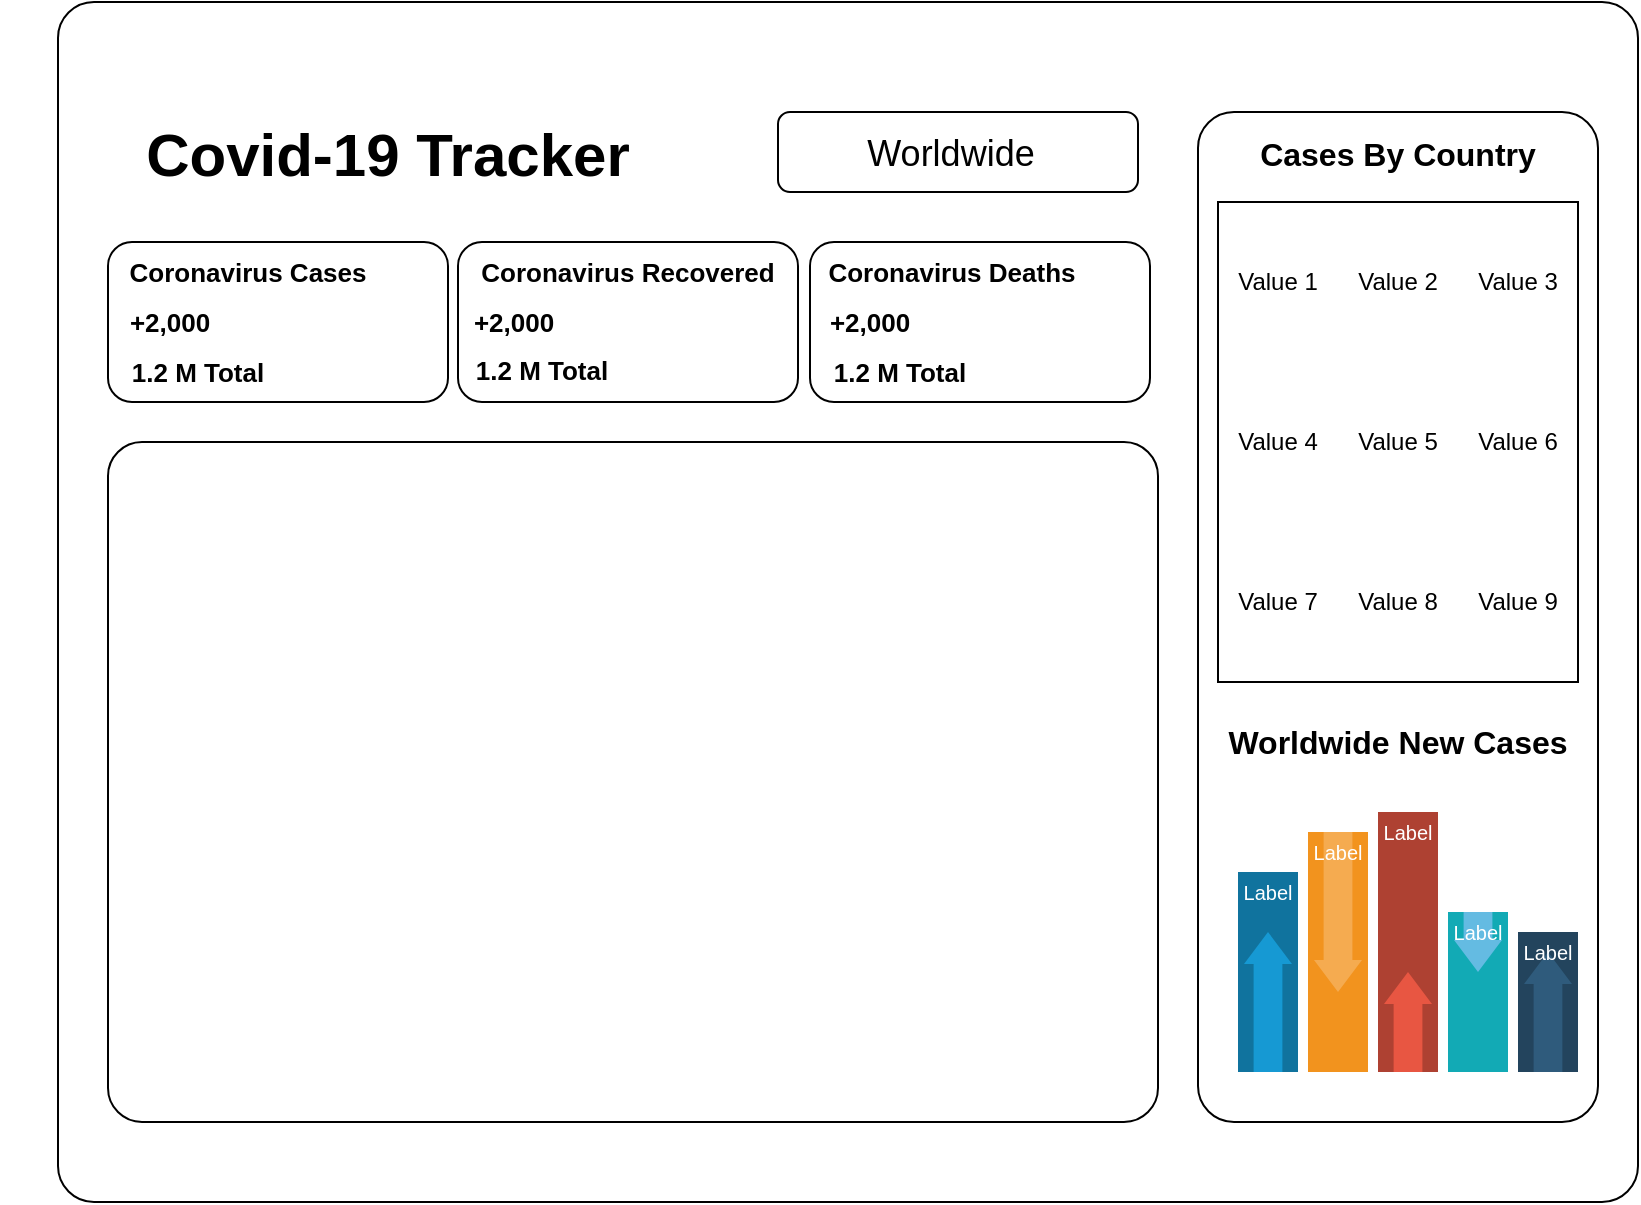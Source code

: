 <mxfile version="20.4.0" type="device"><diagram id="C5RBs43oDa-KdzZeNtuy" name="Page-1"><mxGraphModel dx="1043" dy="581" grid="1" gridSize="10" guides="1" tooltips="1" connect="1" arrows="1" fold="1" page="1" pageScale="1" pageWidth="827" pageHeight="1169" math="0" shadow="0"><root><mxCell id="WIyWlLk6GJQsqaUBKTNV-0"/><mxCell id="WIyWlLk6GJQsqaUBKTNV-1" parent="WIyWlLk6GJQsqaUBKTNV-0"/><mxCell id="hobhZmk7Rx6oEaLdtUVB-1" value="" style="rounded=1;whiteSpace=wrap;html=1;arcSize=3;fontStyle=0" parent="WIyWlLk6GJQsqaUBKTNV-1" vertex="1"><mxGeometry x="30" y="50" width="790" height="600" as="geometry"/></mxCell><mxCell id="ZvwmpqnMhMWZ7acVgHCh-0" value="Covid-19 Tracker" style="text;html=1;strokeColor=none;fillColor=none;align=center;verticalAlign=middle;whiteSpace=wrap;rounded=0;fontSize=30;horizontal=1;fontStyle=1" vertex="1" parent="WIyWlLk6GJQsqaUBKTNV-1"><mxGeometry x="10" y="106" width="370" height="40" as="geometry"/></mxCell><mxCell id="ZvwmpqnMhMWZ7acVgHCh-1" value="" style="rounded=1;whiteSpace=wrap;html=1;fontSize=22;" vertex="1" parent="WIyWlLk6GJQsqaUBKTNV-1"><mxGeometry x="390" y="105" width="180" height="40" as="geometry"/></mxCell><mxCell id="ZvwmpqnMhMWZ7acVgHCh-2" value="Worldwide" style="text;html=1;strokeColor=none;fillColor=none;align=center;verticalAlign=middle;whiteSpace=wrap;rounded=0;fontSize=18;" vertex="1" parent="WIyWlLk6GJQsqaUBKTNV-1"><mxGeometry x="424" y="111" width="105" height="30" as="geometry"/></mxCell><mxCell id="ZvwmpqnMhMWZ7acVgHCh-3" value="" style="rounded=1;whiteSpace=wrap;html=1;fontSize=18;" vertex="1" parent="WIyWlLk6GJQsqaUBKTNV-1"><mxGeometry x="55" y="170" width="170" height="80" as="geometry"/></mxCell><mxCell id="ZvwmpqnMhMWZ7acVgHCh-4" value="Coronavirus Cases" style="text;html=1;strokeColor=none;fillColor=none;align=center;verticalAlign=middle;whiteSpace=wrap;rounded=0;fontSize=13;fontStyle=1" vertex="1" parent="WIyWlLk6GJQsqaUBKTNV-1"><mxGeometry x="40" y="170" width="170" height="30" as="geometry"/></mxCell><mxCell id="ZvwmpqnMhMWZ7acVgHCh-5" value="+2,000" style="text;html=1;strokeColor=none;fillColor=none;align=center;verticalAlign=middle;whiteSpace=wrap;rounded=0;fontSize=13;fontStyle=1" vertex="1" parent="WIyWlLk6GJQsqaUBKTNV-1"><mxGeometry x="1" y="195" width="170" height="30" as="geometry"/></mxCell><mxCell id="ZvwmpqnMhMWZ7acVgHCh-6" value="1.2 M Total" style="text;html=1;strokeColor=none;fillColor=none;align=center;verticalAlign=middle;whiteSpace=wrap;rounded=0;fontSize=13;fontStyle=1" vertex="1" parent="WIyWlLk6GJQsqaUBKTNV-1"><mxGeometry x="15" y="220" width="170" height="30" as="geometry"/></mxCell><mxCell id="ZvwmpqnMhMWZ7acVgHCh-7" value="" style="rounded=1;whiteSpace=wrap;html=1;fontSize=18;" vertex="1" parent="WIyWlLk6GJQsqaUBKTNV-1"><mxGeometry x="230" y="170" width="170" height="80" as="geometry"/></mxCell><mxCell id="ZvwmpqnMhMWZ7acVgHCh-8" value="+2,000" style="text;html=1;strokeColor=none;fillColor=none;align=center;verticalAlign=middle;whiteSpace=wrap;rounded=0;fontSize=13;fontStyle=1" vertex="1" parent="WIyWlLk6GJQsqaUBKTNV-1"><mxGeometry x="173" y="195" width="170" height="30" as="geometry"/></mxCell><mxCell id="ZvwmpqnMhMWZ7acVgHCh-9" value="Coronavirus Recovered" style="text;html=1;strokeColor=none;fillColor=none;align=center;verticalAlign=middle;whiteSpace=wrap;rounded=0;fontSize=13;fontStyle=1" vertex="1" parent="WIyWlLk6GJQsqaUBKTNV-1"><mxGeometry x="240" y="170" width="150" height="30" as="geometry"/></mxCell><mxCell id="ZvwmpqnMhMWZ7acVgHCh-10" value="1.2 M Total" style="text;html=1;strokeColor=none;fillColor=none;align=center;verticalAlign=middle;whiteSpace=wrap;rounded=0;fontSize=13;fontStyle=1" vertex="1" parent="WIyWlLk6GJQsqaUBKTNV-1"><mxGeometry x="187" y="219" width="170" height="30" as="geometry"/></mxCell><mxCell id="ZvwmpqnMhMWZ7acVgHCh-11" value="" style="rounded=1;whiteSpace=wrap;html=1;fontSize=18;verticalAlign=top;" vertex="1" parent="WIyWlLk6GJQsqaUBKTNV-1"><mxGeometry x="406" y="170" width="170" height="80" as="geometry"/></mxCell><mxCell id="ZvwmpqnMhMWZ7acVgHCh-12" value="Coronavirus Deaths" style="text;html=1;strokeColor=none;fillColor=none;align=center;verticalAlign=middle;whiteSpace=wrap;rounded=0;fontSize=13;fontStyle=1" vertex="1" parent="WIyWlLk6GJQsqaUBKTNV-1"><mxGeometry x="414" y="170" width="126" height="30" as="geometry"/></mxCell><mxCell id="ZvwmpqnMhMWZ7acVgHCh-13" value="1.2 M Total" style="text;html=1;strokeColor=none;fillColor=none;align=center;verticalAlign=middle;whiteSpace=wrap;rounded=0;fontSize=13;fontStyle=1" vertex="1" parent="WIyWlLk6GJQsqaUBKTNV-1"><mxGeometry x="366" y="220" width="170" height="30" as="geometry"/></mxCell><mxCell id="ZvwmpqnMhMWZ7acVgHCh-14" value="+2,000" style="text;html=1;strokeColor=none;fillColor=none;align=center;verticalAlign=middle;whiteSpace=wrap;rounded=0;fontSize=13;fontStyle=1" vertex="1" parent="WIyWlLk6GJQsqaUBKTNV-1"><mxGeometry x="406" y="195" width="60" height="30" as="geometry"/></mxCell><mxCell id="ZvwmpqnMhMWZ7acVgHCh-15" value="" style="rounded=1;whiteSpace=wrap;html=1;fontSize=13;arcSize=5;" vertex="1" parent="WIyWlLk6GJQsqaUBKTNV-1"><mxGeometry x="55" y="270" width="525" height="340" as="geometry"/></mxCell><mxCell id="ZvwmpqnMhMWZ7acVgHCh-16" value="" style="shape=image;html=1;verticalAlign=top;verticalLabelPosition=bottom;labelBackgroundColor=#ffffff;imageAspect=0;aspect=fixed;image=https://cdn1.iconfinder.com/data/icons/icons-for-a-site-1/64/advantage_nearby-128.png;fontSize=13;" vertex="1" parent="WIyWlLk6GJQsqaUBKTNV-1"><mxGeometry x="240" y="350" width="164" height="164" as="geometry"/></mxCell><mxCell id="ZvwmpqnMhMWZ7acVgHCh-17" value="" style="rounded=1;whiteSpace=wrap;html=1;fontSize=13;arcSize=9;" vertex="1" parent="WIyWlLk6GJQsqaUBKTNV-1"><mxGeometry x="600" y="105" width="200" height="505" as="geometry"/></mxCell><mxCell id="ZvwmpqnMhMWZ7acVgHCh-18" value="Worldwide New Cases" style="text;html=1;strokeColor=none;fillColor=none;align=center;verticalAlign=middle;whiteSpace=wrap;rounded=0;fontSize=16;fontStyle=1" vertex="1" parent="WIyWlLk6GJQsqaUBKTNV-1"><mxGeometry x="610" y="405" width="180" height="30" as="geometry"/></mxCell><mxCell id="ZvwmpqnMhMWZ7acVgHCh-19" value="" style="fillColor=#10739E;strokeColor=none;fontSize=16;" vertex="1" parent="WIyWlLk6GJQsqaUBKTNV-1"><mxGeometry x="620" y="485" width="30" height="100" as="geometry"/></mxCell><mxCell id="ZvwmpqnMhMWZ7acVgHCh-20" value="" style="shape=mxgraph.arrows2.arrow;dy=0.4;dx=16;notch=0;direction=north;fillColor=#1699D3;strokeColor=none;fontSize=16;" vertex="1" parent="ZvwmpqnMhMWZ7acVgHCh-19"><mxGeometry x="3" y="30" width="24" height="70" as="geometry"/></mxCell><mxCell id="ZvwmpqnMhMWZ7acVgHCh-21" value="Label" style="text;html=1;align=center;verticalAlign=middle;whiteSpace=wrap;fontColor=#FFFFFF;fontSize=10;strokeColor=none;fillColor=none;" vertex="1" parent="ZvwmpqnMhMWZ7acVgHCh-19"><mxGeometry width="30" height="20" as="geometry"/></mxCell><mxCell id="ZvwmpqnMhMWZ7acVgHCh-22" value="" style="fillColor=#F2931E;strokeColor=none;fontSize=16;" vertex="1" parent="WIyWlLk6GJQsqaUBKTNV-1"><mxGeometry x="655" y="465" width="30" height="120" as="geometry"/></mxCell><mxCell id="ZvwmpqnMhMWZ7acVgHCh-23" value="" style="shape=mxgraph.arrows2.arrow;dy=0.4;dx=16;notch=0;direction=south;fillColor=#F5AB50;strokeColor=none;fontSize=16;" vertex="1" parent="ZvwmpqnMhMWZ7acVgHCh-22"><mxGeometry x="3" width="24" height="80" as="geometry"/></mxCell><mxCell id="ZvwmpqnMhMWZ7acVgHCh-24" value="Label" style="text;html=1;align=center;verticalAlign=middle;whiteSpace=wrap;fontColor=#FFFFFF;fontSize=10;strokeColor=none;fillColor=none;" vertex="1" parent="ZvwmpqnMhMWZ7acVgHCh-22"><mxGeometry width="30" height="20" as="geometry"/></mxCell><mxCell id="ZvwmpqnMhMWZ7acVgHCh-25" value="" style="fillColor=#AE4132;strokeColor=none;fontSize=16;" vertex="1" parent="WIyWlLk6GJQsqaUBKTNV-1"><mxGeometry x="690" y="455" width="30" height="130" as="geometry"/></mxCell><mxCell id="ZvwmpqnMhMWZ7acVgHCh-26" value="" style="shape=mxgraph.arrows2.arrow;dy=0.4;dx=16;notch=0;direction=north;fillColor=#E85642;strokeColor=none;fontSize=16;" vertex="1" parent="ZvwmpqnMhMWZ7acVgHCh-25"><mxGeometry x="3" y="80" width="24" height="50" as="geometry"/></mxCell><mxCell id="ZvwmpqnMhMWZ7acVgHCh-27" value="Label" style="text;html=1;align=center;verticalAlign=middle;whiteSpace=wrap;fontColor=#FFFFFF;fontSize=10;strokeColor=none;fillColor=none;" vertex="1" parent="ZvwmpqnMhMWZ7acVgHCh-25"><mxGeometry width="30" height="20" as="geometry"/></mxCell><mxCell id="ZvwmpqnMhMWZ7acVgHCh-28" value="" style="fillColor=#12AAB5;strokeColor=none;fontSize=16;" vertex="1" parent="WIyWlLk6GJQsqaUBKTNV-1"><mxGeometry x="725" y="505" width="30" height="80" as="geometry"/></mxCell><mxCell id="ZvwmpqnMhMWZ7acVgHCh-29" value="" style="shape=mxgraph.arrows2.arrow;dy=0.4;dx=16;notch=0;direction=south;fillColor=#64BBE2;strokeColor=none;fontSize=16;" vertex="1" parent="ZvwmpqnMhMWZ7acVgHCh-28"><mxGeometry x="3" width="24" height="30" as="geometry"/></mxCell><mxCell id="ZvwmpqnMhMWZ7acVgHCh-30" value="Label" style="text;html=1;align=center;verticalAlign=middle;whiteSpace=wrap;fontColor=#FFFFFF;fontSize=10;strokeColor=none;fillColor=none;" vertex="1" parent="ZvwmpqnMhMWZ7acVgHCh-28"><mxGeometry width="30" height="20" as="geometry"/></mxCell><mxCell id="ZvwmpqnMhMWZ7acVgHCh-31" value="" style="fillColor=#23445D;strokeColor=none;fontSize=16;" vertex="1" parent="WIyWlLk6GJQsqaUBKTNV-1"><mxGeometry x="760" y="515" width="30" height="70" as="geometry"/></mxCell><mxCell id="ZvwmpqnMhMWZ7acVgHCh-32" value="" style="shape=mxgraph.arrows2.arrow;dy=0.4;dx=16;notch=0;direction=north;fillColor=#2F5B7C;strokeColor=none;fontSize=16;" vertex="1" parent="ZvwmpqnMhMWZ7acVgHCh-31"><mxGeometry x="3" y="10" width="24" height="60" as="geometry"/></mxCell><mxCell id="ZvwmpqnMhMWZ7acVgHCh-33" value="Label" style="text;html=1;align=center;verticalAlign=middle;whiteSpace=wrap;fontColor=#FFFFFF;fontSize=10;strokeColor=none;fillColor=none;" vertex="1" parent="ZvwmpqnMhMWZ7acVgHCh-31"><mxGeometry width="30" height="20" as="geometry"/></mxCell><mxCell id="ZvwmpqnMhMWZ7acVgHCh-34" value="Cases By Country" style="text;html=1;strokeColor=none;fillColor=none;align=center;verticalAlign=middle;whiteSpace=wrap;rounded=0;fontSize=16;fontStyle=1" vertex="1" parent="WIyWlLk6GJQsqaUBKTNV-1"><mxGeometry x="600" y="111" width="200" height="30" as="geometry"/></mxCell><mxCell id="ZvwmpqnMhMWZ7acVgHCh-35" value="" style="shape=table;html=1;whiteSpace=wrap;startSize=0;container=1;collapsible=0;childLayout=tableLayout;columnLines=0;rowLines=0;fontSize=16;" vertex="1" parent="WIyWlLk6GJQsqaUBKTNV-1"><mxGeometry x="610" y="150" width="180" height="240" as="geometry"/></mxCell><mxCell id="ZvwmpqnMhMWZ7acVgHCh-36" value="" style="shape=tableRow;horizontal=0;startSize=0;swimlaneHead=0;swimlaneBody=0;top=0;left=0;bottom=0;right=0;collapsible=0;dropTarget=0;fillColor=none;points=[[0,0.5],[1,0.5]];portConstraint=eastwest;fontSize=16;" vertex="1" parent="ZvwmpqnMhMWZ7acVgHCh-35"><mxGeometry width="180" height="80" as="geometry"/></mxCell><mxCell id="ZvwmpqnMhMWZ7acVgHCh-37" value="Value 1" style="shape=partialRectangle;html=1;whiteSpace=wrap;connectable=0;fillColor=none;top=0;left=0;bottom=0;right=0;overflow=hidden;fontSize=12;" vertex="1" parent="ZvwmpqnMhMWZ7acVgHCh-36"><mxGeometry width="60" height="80" as="geometry"><mxRectangle width="60" height="80" as="alternateBounds"/></mxGeometry></mxCell><mxCell id="ZvwmpqnMhMWZ7acVgHCh-38" value="Value 2" style="shape=partialRectangle;html=1;whiteSpace=wrap;connectable=0;fillColor=none;top=0;left=0;bottom=0;right=0;overflow=hidden;fontSize=12;" vertex="1" parent="ZvwmpqnMhMWZ7acVgHCh-36"><mxGeometry x="60" width="60" height="80" as="geometry"><mxRectangle width="60" height="80" as="alternateBounds"/></mxGeometry></mxCell><mxCell id="ZvwmpqnMhMWZ7acVgHCh-39" value="Value 3" style="shape=partialRectangle;html=1;whiteSpace=wrap;connectable=0;fillColor=none;top=0;left=0;bottom=0;right=0;overflow=hidden;fontSize=12;" vertex="1" parent="ZvwmpqnMhMWZ7acVgHCh-36"><mxGeometry x="120" width="60" height="80" as="geometry"><mxRectangle width="60" height="80" as="alternateBounds"/></mxGeometry></mxCell><mxCell id="ZvwmpqnMhMWZ7acVgHCh-40" value="" style="shape=tableRow;horizontal=0;startSize=0;swimlaneHead=0;swimlaneBody=0;top=0;left=0;bottom=0;right=0;collapsible=0;dropTarget=0;fillColor=none;points=[[0,0.5],[1,0.5]];portConstraint=eastwest;fontSize=16;" vertex="1" parent="ZvwmpqnMhMWZ7acVgHCh-35"><mxGeometry y="80" width="180" height="80" as="geometry"/></mxCell><mxCell id="ZvwmpqnMhMWZ7acVgHCh-41" value="Value 4" style="shape=partialRectangle;html=1;whiteSpace=wrap;connectable=0;fillColor=none;top=0;left=0;bottom=0;right=0;overflow=hidden;fontSize=12;" vertex="1" parent="ZvwmpqnMhMWZ7acVgHCh-40"><mxGeometry width="60" height="80" as="geometry"><mxRectangle width="60" height="80" as="alternateBounds"/></mxGeometry></mxCell><mxCell id="ZvwmpqnMhMWZ7acVgHCh-42" value="Value 5" style="shape=partialRectangle;html=1;whiteSpace=wrap;connectable=0;fillColor=none;top=0;left=0;bottom=0;right=0;overflow=hidden;fontSize=12;" vertex="1" parent="ZvwmpqnMhMWZ7acVgHCh-40"><mxGeometry x="60" width="60" height="80" as="geometry"><mxRectangle width="60" height="80" as="alternateBounds"/></mxGeometry></mxCell><mxCell id="ZvwmpqnMhMWZ7acVgHCh-43" value="Value 6" style="shape=partialRectangle;html=1;whiteSpace=wrap;connectable=0;fillColor=none;top=0;left=0;bottom=0;right=0;overflow=hidden;fontSize=12;" vertex="1" parent="ZvwmpqnMhMWZ7acVgHCh-40"><mxGeometry x="120" width="60" height="80" as="geometry"><mxRectangle width="60" height="80" as="alternateBounds"/></mxGeometry></mxCell><mxCell id="ZvwmpqnMhMWZ7acVgHCh-44" value="" style="shape=tableRow;horizontal=0;startSize=0;swimlaneHead=0;swimlaneBody=0;top=0;left=0;bottom=0;right=0;collapsible=0;dropTarget=0;fillColor=none;points=[[0,0.5],[1,0.5]];portConstraint=eastwest;fontSize=16;" vertex="1" parent="ZvwmpqnMhMWZ7acVgHCh-35"><mxGeometry y="160" width="180" height="80" as="geometry"/></mxCell><mxCell id="ZvwmpqnMhMWZ7acVgHCh-45" value="Value 7" style="shape=partialRectangle;html=1;whiteSpace=wrap;connectable=0;fillColor=none;top=0;left=0;bottom=0;right=0;overflow=hidden;fontSize=12;" vertex="1" parent="ZvwmpqnMhMWZ7acVgHCh-44"><mxGeometry width="60" height="80" as="geometry"><mxRectangle width="60" height="80" as="alternateBounds"/></mxGeometry></mxCell><mxCell id="ZvwmpqnMhMWZ7acVgHCh-46" value="Value 8" style="shape=partialRectangle;html=1;whiteSpace=wrap;connectable=0;fillColor=none;top=0;left=0;bottom=0;right=0;overflow=hidden;fontSize=12;" vertex="1" parent="ZvwmpqnMhMWZ7acVgHCh-44"><mxGeometry x="60" width="60" height="80" as="geometry"><mxRectangle width="60" height="80" as="alternateBounds"/></mxGeometry></mxCell><mxCell id="ZvwmpqnMhMWZ7acVgHCh-47" value="Value 9" style="shape=partialRectangle;html=1;whiteSpace=wrap;connectable=0;fillColor=none;top=0;left=0;bottom=0;right=0;overflow=hidden;fontSize=12;" vertex="1" parent="ZvwmpqnMhMWZ7acVgHCh-44"><mxGeometry x="120" width="60" height="80" as="geometry"><mxRectangle width="60" height="80" as="alternateBounds"/></mxGeometry></mxCell></root></mxGraphModel></diagram></mxfile>